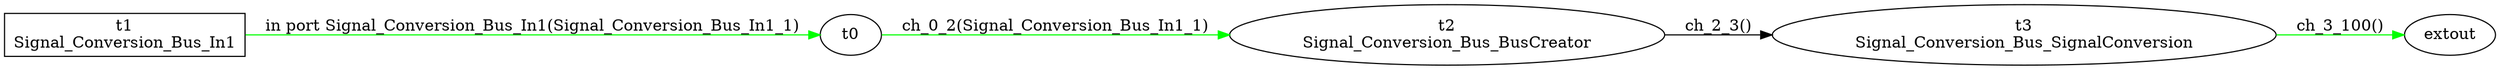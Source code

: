 digraph csp {
	graph [rankdir=LR];
	Signal_Conversion_Bus_BusCreator	 [label="t2\nSignal_Conversion_Bus_BusCreator"];
	t0 -> Signal_Conversion_Bus_BusCreator	 [color=green,
		label="ch_0_2(Signal_Conversion_Bus_In1_1)"];
	extout	 [label=extout];
	Signal_Conversion_Bus_In1	 [label="t1\nSignal_Conversion_Bus_In1",
		shape=box];
	Signal_Conversion_Bus_In1 -> t0	 [color=green,
		label="in port Signal_Conversion_Bus_In1(Signal_Conversion_Bus_In1_1)"];
	Signal_Conversion_Bus_SignalConversion	 [label="t3\nSignal_Conversion_Bus_SignalConversion"];
	Signal_Conversion_Bus_BusCreator -> Signal_Conversion_Bus_SignalConversion	 [label="ch_2_3()"];
	Signal_Conversion_Bus_SignalConversion -> extout	 [color=green,
		label="ch_3_100()"];
}
